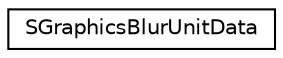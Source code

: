 digraph "类继承关系图"
{
  edge [fontname="Helvetica",fontsize="10",labelfontname="Helvetica",labelfontsize="10"];
  node [fontname="Helvetica",fontsize="10",shape=record];
  rankdir="LR";
  Node0 [label="SGraphicsBlurUnitData",height=0.2,width=0.4,color="black", fillcolor="white", style="filled",URL="$struct_s_graphics_blur_unit_data.html"];
}
